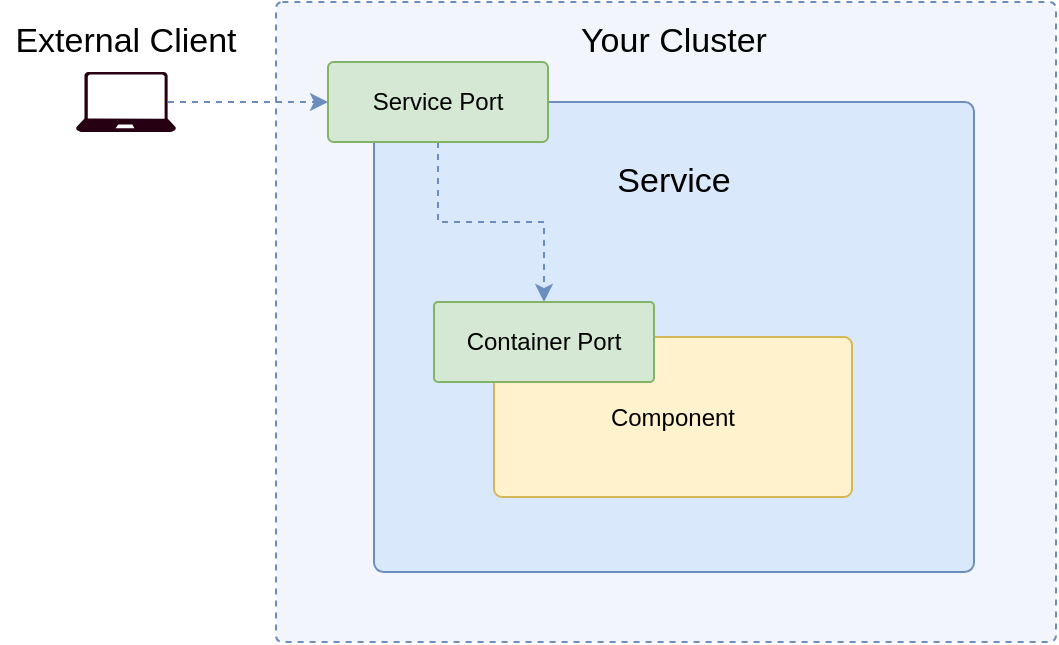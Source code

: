 <mxfile version="13.3.5" type="github"><diagram id="Hq132movyhMi6QdWT1Jt" name="Page-1"><mxGraphModel dx="1425" dy="679" grid="1" gridSize="10" guides="1" tooltips="1" connect="1" arrows="1" fold="1" page="1" pageScale="1" pageWidth="530" pageHeight="320" math="0" shadow="0"><root><mxCell id="0"/><mxCell id="1" parent="0"/><mxCell id="zuFstwC8QbUL52qokWCd-1" value="" style="rounded=1;whiteSpace=wrap;html=1;arcSize=1;strokeColor=#6c8ebf;gradientColor=none;fillColor=#F2F5FC;dashed=1;" parent="1" vertex="1"><mxGeometry x="138" width="390" height="320" as="geometry"/></mxCell><mxCell id="zuFstwC8QbUL52qokWCd-3" value="" style="rounded=1;whiteSpace=wrap;html=1;arcSize=2;fillColor=#dae8fc;strokeColor=#6c8ebf;" parent="1" vertex="1"><mxGeometry x="187" y="50" width="300" height="235" as="geometry"/></mxCell><mxCell id="zuFstwC8QbUL52qokWCd-4" value="&lt;font style=&quot;font-size: 17px&quot;&gt;Your Cluster&lt;/font&gt;" style="text;html=1;strokeColor=none;fillColor=none;align=center;verticalAlign=middle;whiteSpace=wrap;rounded=0;" parent="1" vertex="1"><mxGeometry x="273.5" y="10" width="126" height="20" as="geometry"/></mxCell><mxCell id="zuFstwC8QbUL52qokWCd-10" style="edgeStyle=orthogonalEdgeStyle;rounded=0;orthogonalLoop=1;jettySize=auto;html=1;dashed=1;fillColor=#dae8fc;strokeColor=#6c8ebf;" parent="1" source="zuFstwC8QbUL52qokWCd-5" target="zuFstwC8QbUL52qokWCd-7" edge="1"><mxGeometry relative="1" as="geometry"/></mxCell><mxCell id="zuFstwC8QbUL52qokWCd-5" value="Service Port" style="rounded=1;whiteSpace=wrap;html=1;fillColor=#d5e8d4;strokeColor=#82b366;arcSize=7;" parent="1" vertex="1"><mxGeometry x="164" y="30" width="110" height="40" as="geometry"/></mxCell><mxCell id="zuFstwC8QbUL52qokWCd-6" value="Component" style="rounded=1;whiteSpace=wrap;html=1;strokeColor=#d6b656;fillColor=#fff2cc;arcSize=5;" parent="1" vertex="1"><mxGeometry x="247" y="167.5" width="179" height="80" as="geometry"/></mxCell><mxCell id="zuFstwC8QbUL52qokWCd-7" value="Container Port" style="rounded=1;whiteSpace=wrap;html=1;fillColor=#d5e8d4;strokeColor=#82b366;arcSize=5;" parent="1" vertex="1"><mxGeometry x="217" y="150" width="110" height="40" as="geometry"/></mxCell><mxCell id="zuFstwC8QbUL52qokWCd-8" value="&lt;font style=&quot;font-size: 17px&quot;&gt;Service&lt;/font&gt;" style="text;html=1;strokeColor=none;fillColor=none;align=center;verticalAlign=middle;whiteSpace=wrap;rounded=0;" parent="1" vertex="1"><mxGeometry x="274" y="80" width="126" height="20" as="geometry"/></mxCell><mxCell id="zuFstwC8QbUL52qokWCd-11" value="" style="endArrow=classic;html=1;dashed=1;fillColor=#dae8fc;strokeColor=#6c8ebf;exitX=0.92;exitY=0.5;exitDx=0;exitDy=0;exitPerimeter=0;entryX=0;entryY=0.5;entryDx=0;entryDy=0;" parent="1" source="zuFstwC8QbUL52qokWCd-12" target="zuFstwC8QbUL52qokWCd-5" edge="1"><mxGeometry width="50" height="50" relative="1" as="geometry"><mxPoint x="260" y="-70" as="sourcePoint"/><mxPoint x="118" y="100" as="targetPoint"/></mxGeometry></mxCell><mxCell id="zuFstwC8QbUL52qokWCd-12" value="" style="verticalLabelPosition=bottom;html=1;verticalAlign=top;align=center;shape=mxgraph.azure.laptop;pointerEvents=1;fillColor=#260012;strokeColor=none;" parent="1" vertex="1"><mxGeometry x="38" y="35" width="50" height="30" as="geometry"/></mxCell><mxCell id="zuFstwC8QbUL52qokWCd-13" value="&lt;font style=&quot;font-size: 17px&quot;&gt;External Client&lt;/font&gt;" style="text;html=1;strokeColor=none;fillColor=none;align=center;verticalAlign=middle;whiteSpace=wrap;rounded=0;" parent="1" vertex="1"><mxGeometry y="10" width="126" height="20" as="geometry"/></mxCell></root></mxGraphModel></diagram></mxfile>
